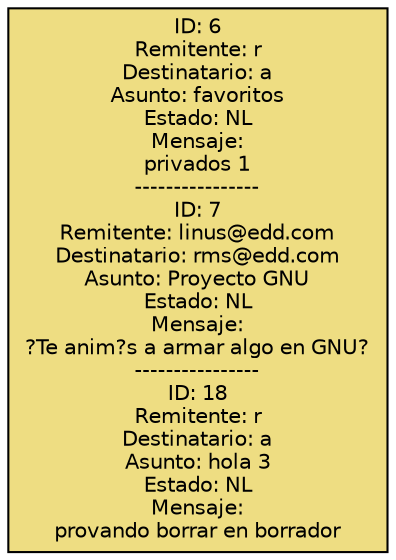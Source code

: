 digraph BTree {
  rankdir=TB;
  node [shape=box, style=filled, fillcolor=lightyellow, fontname="Helvetica"];
  node1 [label="ID: 6\nRemitente: r\nDestinatario: a\nAsunto: favoritos\nEstado: NL\nMensaje:\nprivados 1\n----------------\nID: 7\nRemitente: linus@edd.com\nDestinatario: rms@edd.com\nAsunto: Proyecto GNU\nEstado: NL\nMensaje:\n?Te anim?s a armar algo en GNU?\n----------------\nID: 18\nRemitente: r\nDestinatario: a\nAsunto: hola 3\nEstado: NL\nMensaje:\nprovando borrar en borrador", shape=box, style=filled, fillcolor=lightgoldenrod, fontsize=10];
}
